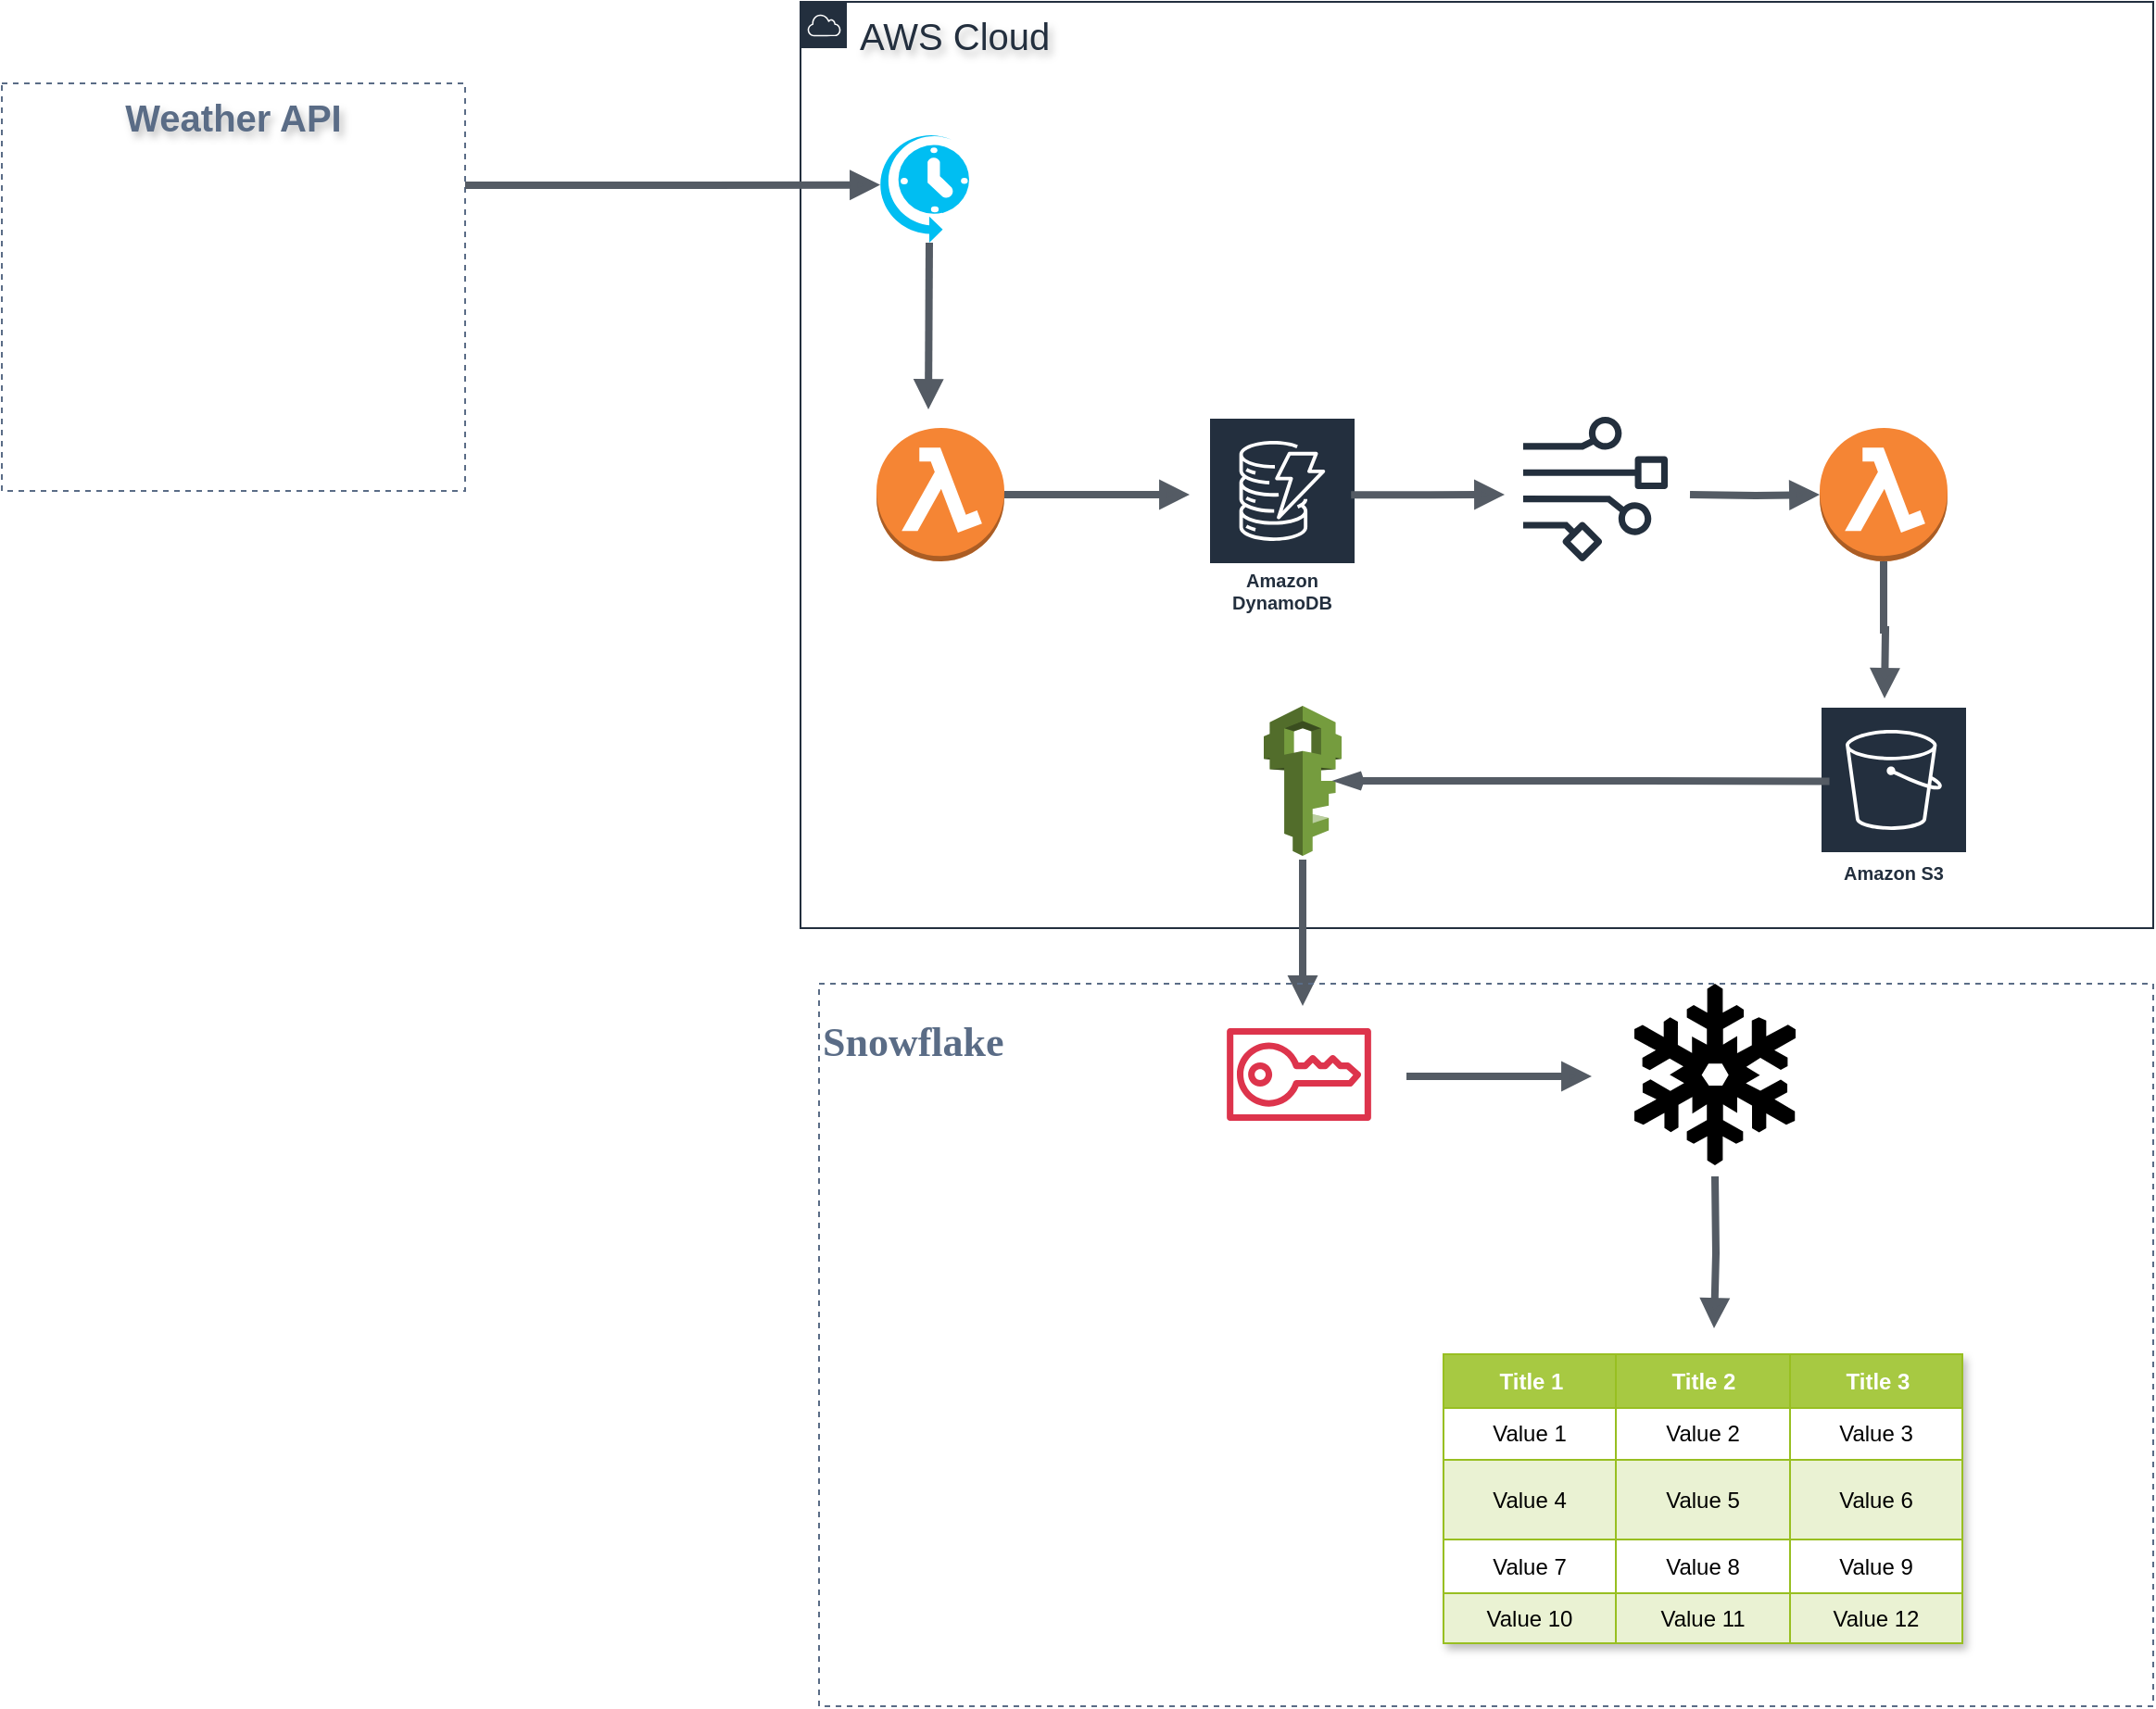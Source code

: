 <mxfile version="26.0.13">
  <diagram name="Page-1" id="bi9wTeqGg7opnGEOQCXC">
    <mxGraphModel dx="2692" dy="1182" grid="1" gridSize="10" guides="1" tooltips="1" connect="1" arrows="1" fold="1" page="1" pageScale="1" pageWidth="827" pageHeight="1169" math="0" shadow="0">
      <root>
        <mxCell id="0" />
        <mxCell id="1" parent="0" />
        <mxCell id="oQXaGAk2Z-N4J7IXXKrn-7" value="AWS Cloud" style="points=[[0,0],[0.25,0],[0.5,0],[0.75,0],[1,0],[1,0.25],[1,0.5],[1,0.75],[1,1],[0.75,1],[0.5,1],[0.25,1],[0,1],[0,0.75],[0,0.5],[0,0.25]];outlineConnect=0;gradientColor=none;html=1;whiteSpace=wrap;fontSize=20;fontStyle=0;container=1;pointerEvents=0;collapsible=0;recursiveResize=0;shape=mxgraph.aws4.group;grIcon=mxgraph.aws4.group_aws_cloud;strokeColor=#232F3E;fillColor=none;verticalAlign=top;align=left;spacingLeft=30;fontColor=#232F3E;dashed=0;textShadow=1;" vertex="1" parent="1">
          <mxGeometry x="60" y="80" width="730" height="500" as="geometry" />
        </mxCell>
        <mxCell id="oQXaGAk2Z-N4J7IXXKrn-16" value="Amazon DynamoDB" style="sketch=0;outlineConnect=0;fontColor=#232F3E;gradientColor=none;strokeColor=#ffffff;fillColor=#232F3E;dashed=0;verticalLabelPosition=middle;verticalAlign=bottom;align=center;html=1;whiteSpace=wrap;fontSize=10;fontStyle=1;spacing=3;shape=mxgraph.aws4.productIcon;prIcon=mxgraph.aws4.dynamodb;" vertex="1" parent="oQXaGAk2Z-N4J7IXXKrn-7">
          <mxGeometry x="220" y="224" width="80" height="110" as="geometry" />
        </mxCell>
        <mxCell id="oQXaGAk2Z-N4J7IXXKrn-20" value="" style="sketch=0;outlineConnect=0;fontColor=#232F3E;gradientColor=none;fillColor=#232F3D;strokeColor=none;dashed=0;verticalLabelPosition=bottom;verticalAlign=top;align=center;html=1;fontSize=12;fontStyle=0;aspect=fixed;pointerEvents=1;shape=mxgraph.aws4.data_stream;" vertex="1" parent="oQXaGAk2Z-N4J7IXXKrn-7">
          <mxGeometry x="390" y="224" width="78" height="78" as="geometry" />
        </mxCell>
        <mxCell id="oQXaGAk2Z-N4J7IXXKrn-21" value="" style="verticalLabelPosition=bottom;html=1;verticalAlign=top;align=center;strokeColor=none;fillColor=#00BEF2;shape=mxgraph.azure.scheduler;pointerEvents=1;" vertex="1" parent="oQXaGAk2Z-N4J7IXXKrn-7">
          <mxGeometry x="41" y="70" width="50" height="60" as="geometry" />
        </mxCell>
        <mxCell id="oQXaGAk2Z-N4J7IXXKrn-22" value="Amazon S3" style="sketch=0;outlineConnect=0;fontColor=#232F3E;gradientColor=none;strokeColor=#ffffff;fillColor=#232F3E;dashed=0;verticalLabelPosition=middle;verticalAlign=bottom;align=center;html=1;whiteSpace=wrap;fontSize=10;fontStyle=1;spacing=3;shape=mxgraph.aws4.productIcon;prIcon=mxgraph.aws4.s3;" vertex="1" parent="oQXaGAk2Z-N4J7IXXKrn-7">
          <mxGeometry x="550" y="380" width="80" height="100" as="geometry" />
        </mxCell>
        <mxCell id="oQXaGAk2Z-N4J7IXXKrn-23" value="" style="outlineConnect=0;dashed=0;verticalLabelPosition=bottom;verticalAlign=top;align=center;html=1;shape=mxgraph.aws3.lambda_function;fillColor=#F58534;gradientColor=none;" vertex="1" parent="oQXaGAk2Z-N4J7IXXKrn-7">
          <mxGeometry x="550" y="230" width="69" height="72" as="geometry" />
        </mxCell>
        <mxCell id="oQXaGAk2Z-N4J7IXXKrn-24" value="" style="outlineConnect=0;dashed=0;verticalLabelPosition=bottom;verticalAlign=top;align=center;html=1;shape=mxgraph.aws3.lambda_function;fillColor=#F58534;gradientColor=none;" vertex="1" parent="oQXaGAk2Z-N4J7IXXKrn-7">
          <mxGeometry x="41" y="230" width="69" height="72" as="geometry" />
        </mxCell>
        <mxCell id="oQXaGAk2Z-N4J7IXXKrn-25" value="" style="outlineConnect=0;dashed=0;verticalLabelPosition=bottom;verticalAlign=top;align=center;html=1;shape=mxgraph.aws3.iam;fillColor=#759C3E;gradientColor=none;" vertex="1" parent="oQXaGAk2Z-N4J7IXXKrn-7">
          <mxGeometry x="250" y="380" width="42" height="81" as="geometry" />
        </mxCell>
        <mxCell id="oQXaGAk2Z-N4J7IXXKrn-103" value="" style="edgeStyle=orthogonalEdgeStyle;html=1;endArrow=none;elbow=vertical;startArrow=openThin;startFill=0;strokeColor=#545B64;rounded=0;exitX=0.92;exitY=0.5;exitDx=0;exitDy=0;exitPerimeter=0;entryX=0.066;entryY=0.407;entryDx=0;entryDy=0;entryPerimeter=0;strokeWidth=4;" edge="1" parent="oQXaGAk2Z-N4J7IXXKrn-7" source="oQXaGAk2Z-N4J7IXXKrn-25" target="oQXaGAk2Z-N4J7IXXKrn-22">
          <mxGeometry width="100" relative="1" as="geometry">
            <mxPoint x="280" y="450" as="sourcePoint" />
            <mxPoint x="450" y="421" as="targetPoint" />
          </mxGeometry>
        </mxCell>
        <mxCell id="oQXaGAk2Z-N4J7IXXKrn-60" value="Assets" style="childLayout=tableLayout;recursiveResize=0;strokeColor=#98bf21;fillColor=#A7C942;shadow=1;" vertex="1" parent="1">
          <mxGeometry x="407" y="810" width="280" height="156" as="geometry" />
        </mxCell>
        <mxCell id="oQXaGAk2Z-N4J7IXXKrn-61" style="shape=tableRow;horizontal=0;startSize=0;swimlaneHead=0;swimlaneBody=0;top=0;left=0;bottom=0;right=0;dropTarget=0;collapsible=0;recursiveResize=0;expand=0;fontStyle=0;strokeColor=inherit;fillColor=#ffffff;" vertex="1" parent="oQXaGAk2Z-N4J7IXXKrn-60">
          <mxGeometry width="280" height="29" as="geometry" />
        </mxCell>
        <mxCell id="oQXaGAk2Z-N4J7IXXKrn-62" value="Title 1" style="connectable=0;recursiveResize=0;strokeColor=inherit;fillColor=#A7C942;align=center;fontStyle=1;fontColor=#FFFFFF;html=1;" vertex="1" parent="oQXaGAk2Z-N4J7IXXKrn-61">
          <mxGeometry width="93" height="29" as="geometry">
            <mxRectangle width="93" height="29" as="alternateBounds" />
          </mxGeometry>
        </mxCell>
        <mxCell id="oQXaGAk2Z-N4J7IXXKrn-63" value="Title 2" style="connectable=0;recursiveResize=0;strokeColor=inherit;fillColor=#A7C942;align=center;fontStyle=1;fontColor=#FFFFFF;html=1;" vertex="1" parent="oQXaGAk2Z-N4J7IXXKrn-61">
          <mxGeometry x="93" width="94" height="29" as="geometry">
            <mxRectangle width="94" height="29" as="alternateBounds" />
          </mxGeometry>
        </mxCell>
        <mxCell id="oQXaGAk2Z-N4J7IXXKrn-64" value="Title 3" style="connectable=0;recursiveResize=0;strokeColor=inherit;fillColor=#A7C942;align=center;fontStyle=1;fontColor=#FFFFFF;html=1;" vertex="1" parent="oQXaGAk2Z-N4J7IXXKrn-61">
          <mxGeometry x="187" width="93" height="29" as="geometry">
            <mxRectangle width="93" height="29" as="alternateBounds" />
          </mxGeometry>
        </mxCell>
        <mxCell id="oQXaGAk2Z-N4J7IXXKrn-65" value="" style="shape=tableRow;horizontal=0;startSize=0;swimlaneHead=0;swimlaneBody=0;top=0;left=0;bottom=0;right=0;dropTarget=0;collapsible=0;recursiveResize=0;expand=0;fontStyle=0;strokeColor=inherit;fillColor=#ffffff;" vertex="1" parent="oQXaGAk2Z-N4J7IXXKrn-60">
          <mxGeometry y="29" width="280" height="28" as="geometry" />
        </mxCell>
        <mxCell id="oQXaGAk2Z-N4J7IXXKrn-66" value="Value 1" style="connectable=0;recursiveResize=0;strokeColor=inherit;fillColor=inherit;align=center;whiteSpace=wrap;html=1;" vertex="1" parent="oQXaGAk2Z-N4J7IXXKrn-65">
          <mxGeometry width="93" height="28" as="geometry">
            <mxRectangle width="93" height="28" as="alternateBounds" />
          </mxGeometry>
        </mxCell>
        <mxCell id="oQXaGAk2Z-N4J7IXXKrn-67" value="Value 2" style="connectable=0;recursiveResize=0;strokeColor=inherit;fillColor=inherit;align=center;whiteSpace=wrap;html=1;" vertex="1" parent="oQXaGAk2Z-N4J7IXXKrn-65">
          <mxGeometry x="93" width="94" height="28" as="geometry">
            <mxRectangle width="94" height="28" as="alternateBounds" />
          </mxGeometry>
        </mxCell>
        <mxCell id="oQXaGAk2Z-N4J7IXXKrn-68" value="Value 3" style="connectable=0;recursiveResize=0;strokeColor=inherit;fillColor=inherit;align=center;whiteSpace=wrap;html=1;" vertex="1" parent="oQXaGAk2Z-N4J7IXXKrn-65">
          <mxGeometry x="187" width="93" height="28" as="geometry">
            <mxRectangle width="93" height="28" as="alternateBounds" />
          </mxGeometry>
        </mxCell>
        <mxCell id="oQXaGAk2Z-N4J7IXXKrn-69" value="" style="shape=tableRow;horizontal=0;startSize=0;swimlaneHead=0;swimlaneBody=0;top=0;left=0;bottom=0;right=0;dropTarget=0;collapsible=0;recursiveResize=0;expand=0;fontStyle=1;strokeColor=inherit;fillColor=#EAF2D3;" vertex="1" parent="oQXaGAk2Z-N4J7IXXKrn-60">
          <mxGeometry y="57" width="280" height="43" as="geometry" />
        </mxCell>
        <mxCell id="oQXaGAk2Z-N4J7IXXKrn-70" value="Value 4" style="connectable=0;recursiveResize=0;strokeColor=inherit;fillColor=inherit;whiteSpace=wrap;html=1;" vertex="1" parent="oQXaGAk2Z-N4J7IXXKrn-69">
          <mxGeometry width="93" height="43" as="geometry">
            <mxRectangle width="93" height="43" as="alternateBounds" />
          </mxGeometry>
        </mxCell>
        <mxCell id="oQXaGAk2Z-N4J7IXXKrn-71" value="Value 5" style="connectable=0;recursiveResize=0;strokeColor=inherit;fillColor=inherit;whiteSpace=wrap;html=1;" vertex="1" parent="oQXaGAk2Z-N4J7IXXKrn-69">
          <mxGeometry x="93" width="94" height="43" as="geometry">
            <mxRectangle width="94" height="43" as="alternateBounds" />
          </mxGeometry>
        </mxCell>
        <mxCell id="oQXaGAk2Z-N4J7IXXKrn-72" value="Value 6" style="connectable=0;recursiveResize=0;strokeColor=inherit;fillColor=inherit;whiteSpace=wrap;html=1;" vertex="1" parent="oQXaGAk2Z-N4J7IXXKrn-69">
          <mxGeometry x="187" width="93" height="43" as="geometry">
            <mxRectangle width="93" height="43" as="alternateBounds" />
          </mxGeometry>
        </mxCell>
        <mxCell id="oQXaGAk2Z-N4J7IXXKrn-73" value="" style="shape=tableRow;horizontal=0;startSize=0;swimlaneHead=0;swimlaneBody=0;top=0;left=0;bottom=0;right=0;dropTarget=0;collapsible=0;recursiveResize=0;expand=0;fontStyle=0;strokeColor=inherit;fillColor=#ffffff;" vertex="1" parent="oQXaGAk2Z-N4J7IXXKrn-60">
          <mxGeometry y="100" width="280" height="29" as="geometry" />
        </mxCell>
        <mxCell id="oQXaGAk2Z-N4J7IXXKrn-74" value="Value 7" style="connectable=0;recursiveResize=0;strokeColor=inherit;fillColor=inherit;fontStyle=0;align=center;whiteSpace=wrap;html=1;" vertex="1" parent="oQXaGAk2Z-N4J7IXXKrn-73">
          <mxGeometry width="93" height="29" as="geometry">
            <mxRectangle width="93" height="29" as="alternateBounds" />
          </mxGeometry>
        </mxCell>
        <mxCell id="oQXaGAk2Z-N4J7IXXKrn-75" value="Value 8" style="connectable=0;recursiveResize=0;strokeColor=inherit;fillColor=inherit;fontStyle=0;align=center;whiteSpace=wrap;html=1;" vertex="1" parent="oQXaGAk2Z-N4J7IXXKrn-73">
          <mxGeometry x="93" width="94" height="29" as="geometry">
            <mxRectangle width="94" height="29" as="alternateBounds" />
          </mxGeometry>
        </mxCell>
        <mxCell id="oQXaGAk2Z-N4J7IXXKrn-76" value="Value 9" style="connectable=0;recursiveResize=0;strokeColor=inherit;fillColor=inherit;fontStyle=0;align=center;whiteSpace=wrap;html=1;" vertex="1" parent="oQXaGAk2Z-N4J7IXXKrn-73">
          <mxGeometry x="187" width="93" height="29" as="geometry">
            <mxRectangle width="93" height="29" as="alternateBounds" />
          </mxGeometry>
        </mxCell>
        <mxCell id="oQXaGAk2Z-N4J7IXXKrn-77" value="" style="shape=tableRow;horizontal=0;startSize=0;swimlaneHead=0;swimlaneBody=0;top=0;left=0;bottom=0;right=0;dropTarget=0;collapsible=0;recursiveResize=0;expand=0;fontStyle=1;strokeColor=inherit;fillColor=#EAF2D3;" vertex="1" parent="oQXaGAk2Z-N4J7IXXKrn-60">
          <mxGeometry y="129" width="280" height="27" as="geometry" />
        </mxCell>
        <mxCell id="oQXaGAk2Z-N4J7IXXKrn-78" value="Value 10" style="connectable=0;recursiveResize=0;strokeColor=inherit;fillColor=inherit;whiteSpace=wrap;html=1;" vertex="1" parent="oQXaGAk2Z-N4J7IXXKrn-77">
          <mxGeometry width="93" height="27" as="geometry">
            <mxRectangle width="93" height="27" as="alternateBounds" />
          </mxGeometry>
        </mxCell>
        <mxCell id="oQXaGAk2Z-N4J7IXXKrn-79" value="Value 11" style="connectable=0;recursiveResize=0;strokeColor=inherit;fillColor=inherit;whiteSpace=wrap;html=1;" vertex="1" parent="oQXaGAk2Z-N4J7IXXKrn-77">
          <mxGeometry x="93" width="94" height="27" as="geometry">
            <mxRectangle width="94" height="27" as="alternateBounds" />
          </mxGeometry>
        </mxCell>
        <mxCell id="oQXaGAk2Z-N4J7IXXKrn-80" value="Value 12" style="connectable=0;recursiveResize=0;strokeColor=inherit;fillColor=inherit;whiteSpace=wrap;html=1;" vertex="1" parent="oQXaGAk2Z-N4J7IXXKrn-77">
          <mxGeometry x="187" width="93" height="27" as="geometry">
            <mxRectangle width="93" height="27" as="alternateBounds" />
          </mxGeometry>
        </mxCell>
        <mxCell id="oQXaGAk2Z-N4J7IXXKrn-81" value="" style="shape=mxgraph.signs.nature.snowflake;html=1;pointerEvents=1;fillColor=#000000;strokeColor=none;verticalLabelPosition=bottom;verticalAlign=top;align=center;" vertex="1" parent="1">
          <mxGeometry x="510" y="610" width="87" height="98" as="geometry" />
        </mxCell>
        <mxCell id="oQXaGAk2Z-N4J7IXXKrn-83" value="" style="sketch=0;outlineConnect=0;fontColor=#232F3E;gradientColor=none;fillColor=#DD344C;strokeColor=none;dashed=0;verticalLabelPosition=bottom;verticalAlign=top;align=center;html=1;fontSize=12;fontStyle=0;aspect=fixed;pointerEvents=1;shape=mxgraph.aws4.sts;" vertex="1" parent="1">
          <mxGeometry x="290" y="634" width="78" height="50" as="geometry" />
        </mxCell>
        <mxCell id="oQXaGAk2Z-N4J7IXXKrn-85" value="" style="shape=image;html=1;verticalAlign=top;verticalLabelPosition=bottom;labelBackgroundColor=#ffffff;imageAspect=0;aspect=fixed;image=https://cdn3.iconfinder.com/data/icons/weather-free-2/32/Weather_Free_Outline_day-cloud-weather-cloudy-sky-128.png" vertex="1" parent="1">
          <mxGeometry x="-310" y="170" width="128" height="128" as="geometry" />
        </mxCell>
        <mxCell id="oQXaGAk2Z-N4J7IXXKrn-87" value="Weather API" style="fillColor=none;strokeColor=#5A6C86;dashed=1;verticalAlign=top;fontStyle=1;fontColor=#5A6C86;whiteSpace=wrap;html=1;textShadow=1;fontSize=20;labelBorderColor=none;labelBackgroundColor=none;" vertex="1" parent="1">
          <mxGeometry x="-371" y="124" width="250" height="220" as="geometry" />
        </mxCell>
        <mxCell id="oQXaGAk2Z-N4J7IXXKrn-93" value="" style="edgeStyle=orthogonalEdgeStyle;html=1;endArrow=block;elbow=vertical;startArrow=none;endFill=1;strokeColor=#545B64;rounded=0;exitX=1;exitY=0.25;exitDx=0;exitDy=0;entryX=0.04;entryY=0.48;entryDx=0;entryDy=0;entryPerimeter=0;strokeWidth=4;" edge="1" parent="1" source="oQXaGAk2Z-N4J7IXXKrn-87" target="oQXaGAk2Z-N4J7IXXKrn-21">
          <mxGeometry width="100" relative="1" as="geometry">
            <mxPoint x="340" y="530" as="sourcePoint" />
            <mxPoint x="440" y="530" as="targetPoint" />
          </mxGeometry>
        </mxCell>
        <mxCell id="oQXaGAk2Z-N4J7IXXKrn-97" value="" style="edgeStyle=orthogonalEdgeStyle;html=1;endArrow=block;elbow=vertical;startArrow=none;endFill=1;strokeColor=#545B64;rounded=0;exitX=1;exitY=0.5;exitDx=0;exitDy=0;exitPerimeter=0;strokeWidth=4;" edge="1" parent="1" source="oQXaGAk2Z-N4J7IXXKrn-24">
          <mxGeometry width="100" relative="1" as="geometry">
            <mxPoint x="340" y="530" as="sourcePoint" />
            <mxPoint x="270" y="346" as="targetPoint" />
          </mxGeometry>
        </mxCell>
        <mxCell id="oQXaGAk2Z-N4J7IXXKrn-98" value="" style="edgeStyle=orthogonalEdgeStyle;html=1;endArrow=block;elbow=vertical;startArrow=none;endFill=1;strokeColor=#545B64;rounded=0;exitX=0.964;exitY=0.383;exitDx=0;exitDy=0;exitPerimeter=0;strokeWidth=4;" edge="1" parent="1" source="oQXaGAk2Z-N4J7IXXKrn-16">
          <mxGeometry width="100" relative="1" as="geometry">
            <mxPoint x="340" y="530" as="sourcePoint" />
            <mxPoint x="440" y="346" as="targetPoint" />
          </mxGeometry>
        </mxCell>
        <mxCell id="oQXaGAk2Z-N4J7IXXKrn-100" value="" style="edgeStyle=orthogonalEdgeStyle;html=1;endArrow=block;elbow=vertical;startArrow=none;endFill=1;strokeColor=#545B64;rounded=0;entryX=0;entryY=0.5;entryDx=0;entryDy=0;entryPerimeter=0;strokeWidth=4;" edge="1" parent="1" target="oQXaGAk2Z-N4J7IXXKrn-23">
          <mxGeometry width="100" relative="1" as="geometry">
            <mxPoint x="540" y="346" as="sourcePoint" />
            <mxPoint x="440" y="530" as="targetPoint" />
          </mxGeometry>
        </mxCell>
        <mxCell id="oQXaGAk2Z-N4J7IXXKrn-101" value="" style="edgeStyle=orthogonalEdgeStyle;html=1;endArrow=block;elbow=vertical;startArrow=none;endFill=1;strokeColor=#545B64;rounded=0;exitX=0.57;exitY=1;exitDx=0;exitDy=0;exitPerimeter=0;strokeWidth=4;" edge="1" parent="1" source="oQXaGAk2Z-N4J7IXXKrn-21">
          <mxGeometry width="100" relative="1" as="geometry">
            <mxPoint x="340" y="530" as="sourcePoint" />
            <mxPoint x="129" y="300" as="targetPoint" />
          </mxGeometry>
        </mxCell>
        <mxCell id="oQXaGAk2Z-N4J7IXXKrn-105" value="" style="edgeStyle=orthogonalEdgeStyle;html=1;endArrow=block;elbow=vertical;startArrow=none;endFill=1;strokeColor=#545B64;rounded=0;exitX=0.5;exitY=1;exitDx=0;exitDy=0;exitPerimeter=0;strokeWidth=4;" edge="1" parent="1" source="oQXaGAk2Z-N4J7IXXKrn-23">
          <mxGeometry width="100" relative="1" as="geometry">
            <mxPoint x="340" y="530" as="sourcePoint" />
            <mxPoint x="645" y="456" as="targetPoint" />
          </mxGeometry>
        </mxCell>
        <mxCell id="oQXaGAk2Z-N4J7IXXKrn-120" value="" style="edgeStyle=orthogonalEdgeStyle;html=1;endArrow=block;elbow=vertical;startArrow=none;endFill=1;strokeColor=#545B64;rounded=0;strokeWidth=4;" edge="1" parent="1">
          <mxGeometry width="100" relative="1" as="geometry">
            <mxPoint x="387" y="660" as="sourcePoint" />
            <mxPoint x="487" y="660" as="targetPoint" />
          </mxGeometry>
        </mxCell>
        <mxCell id="oQXaGAk2Z-N4J7IXXKrn-128" value="" style="edgeStyle=orthogonalEdgeStyle;html=1;endArrow=block;elbow=vertical;startArrow=none;endFill=1;strokeColor=#545B64;rounded=0;exitX=0.5;exitY=1;exitDx=0;exitDy=0;exitPerimeter=0;strokeWidth=4;" edge="1" parent="1">
          <mxGeometry width="100" relative="1" as="geometry">
            <mxPoint x="553.5" y="714.0" as="sourcePoint" />
            <mxPoint x="553" y="796" as="targetPoint" />
          </mxGeometry>
        </mxCell>
        <mxCell id="oQXaGAk2Z-N4J7IXXKrn-130" value="" style="edgeStyle=orthogonalEdgeStyle;html=1;endArrow=block;elbow=vertical;startArrow=none;endFill=1;strokeColor=#545B64;rounded=0;exitX=0.5;exitY=1;exitDx=0;exitDy=0;exitPerimeter=0;strokeWidth=4;" edge="1" parent="1">
          <mxGeometry width="100" relative="1" as="geometry">
            <mxPoint x="331" y="543.0" as="sourcePoint" />
            <mxPoint x="331" y="622" as="targetPoint" />
          </mxGeometry>
        </mxCell>
        <mxCell id="oQXaGAk2Z-N4J7IXXKrn-131" value="&lt;p&gt;&lt;font face=&quot;Lucida Console&quot; style=&quot;font-size: 22px;&quot;&gt;&lt;b style=&quot;&quot;&gt;Snowflake&lt;/b&gt;&lt;/font&gt;&lt;/p&gt;" style="fillColor=none;strokeColor=#5A6C86;dashed=1;verticalAlign=top;fontStyle=0;fontColor=#5A6C86;whiteSpace=wrap;html=1;align=left;" vertex="1" parent="1">
          <mxGeometry x="70" y="610" width="720" height="390" as="geometry" />
        </mxCell>
      </root>
    </mxGraphModel>
  </diagram>
</mxfile>
